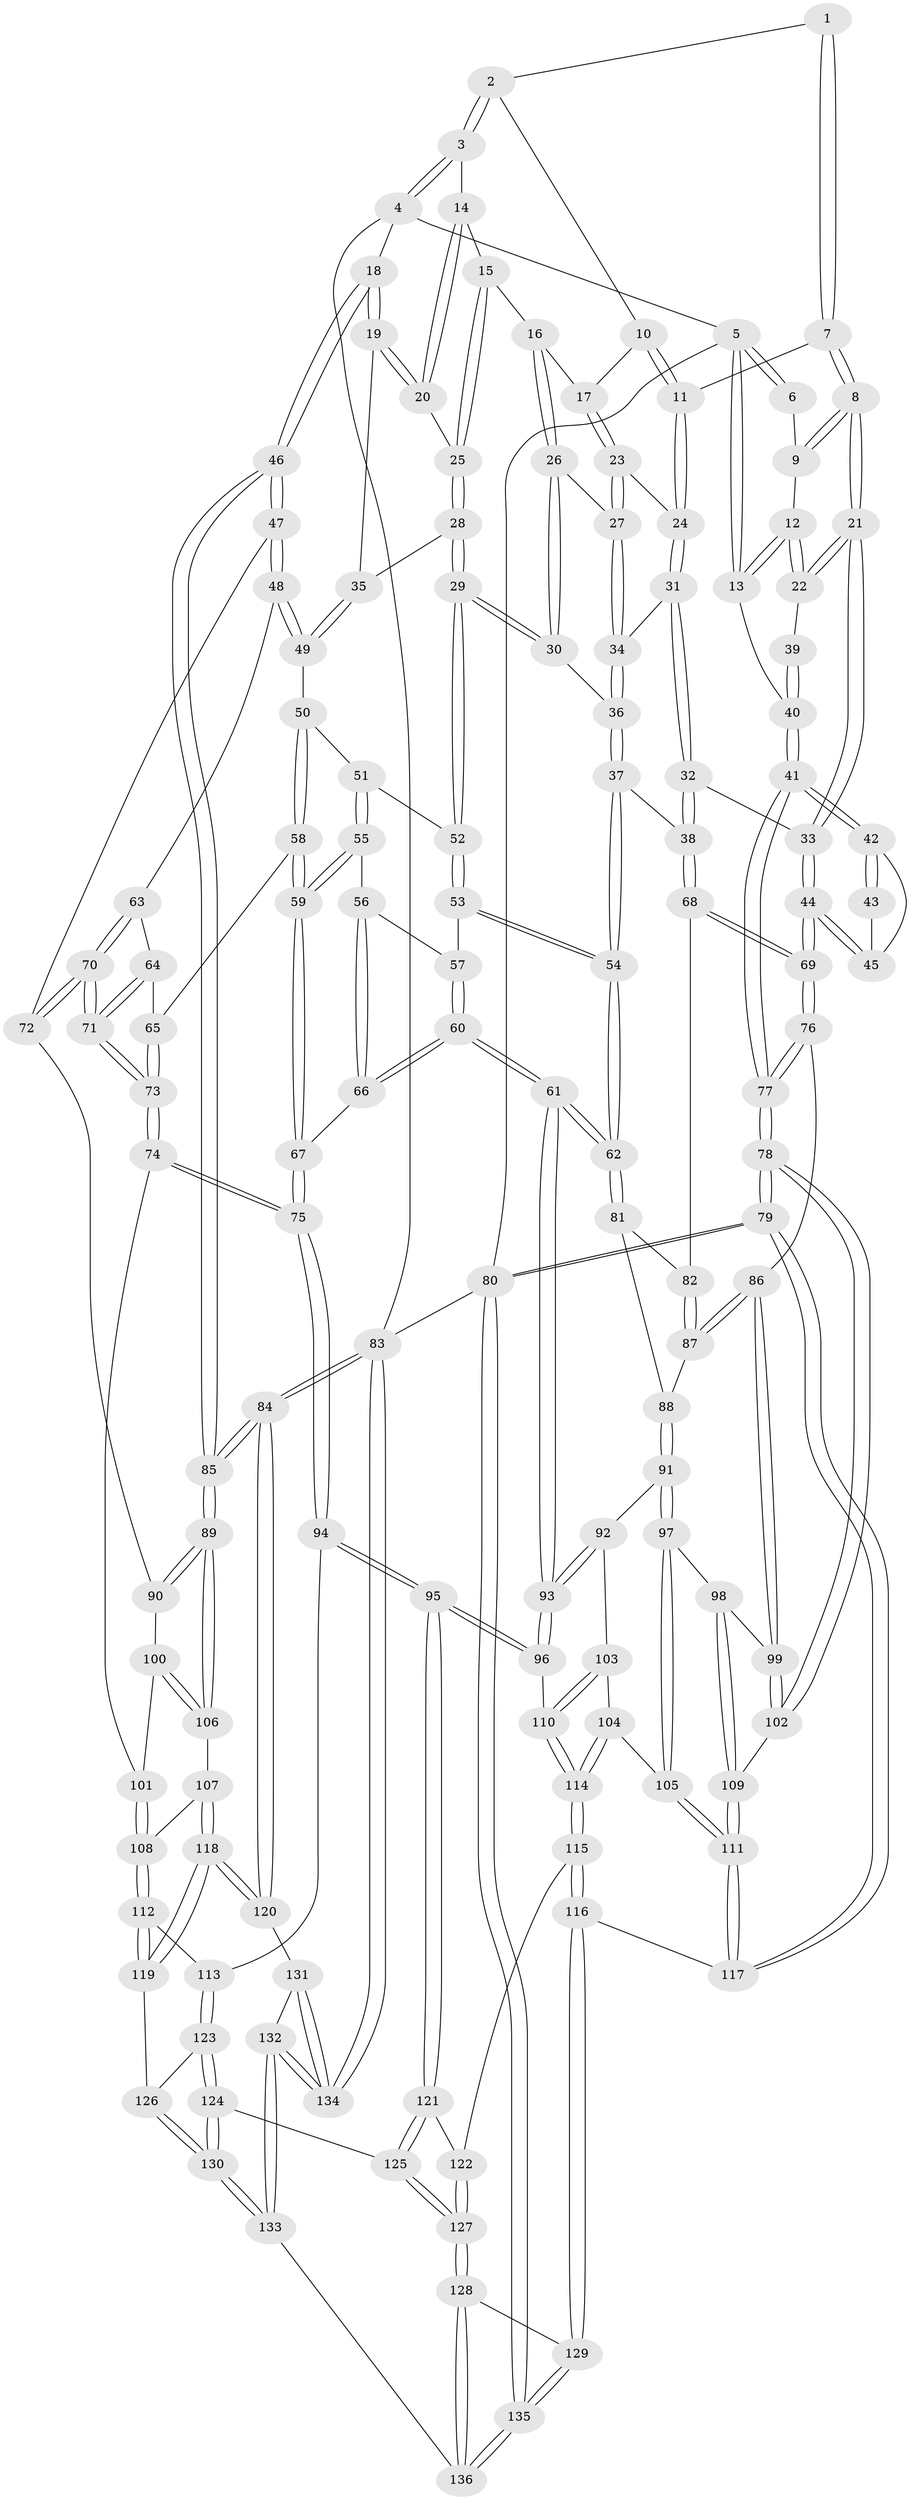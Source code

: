 // coarse degree distribution, {3: 0.09876543209876543, 4: 0.41975308641975306, 6: 0.12345679012345678, 5: 0.3333333333333333, 2: 0.012345679012345678, 7: 0.012345679012345678}
// Generated by graph-tools (version 1.1) at 2025/42/03/06/25 10:42:31]
// undirected, 136 vertices, 337 edges
graph export_dot {
graph [start="1"]
  node [color=gray90,style=filled];
  1 [pos="+0.3998649867963284+0"];
  2 [pos="+0.4842270197036245+0"];
  3 [pos="+0.7219501719215958+0"];
  4 [pos="+1+0"];
  5 [pos="+0+0"];
  6 [pos="+0.1957592794379269+0"];
  7 [pos="+0.32943754779863543+0.07763966739890084"];
  8 [pos="+0.23684364623113355+0.09573883642503415"];
  9 [pos="+0.20090317754330106+0"];
  10 [pos="+0.4783602712662861+0"];
  11 [pos="+0.3846795190685213+0.10498917465158367"];
  12 [pos="+0.10116178250166914+0.06155539854314709"];
  13 [pos="+0+0"];
  14 [pos="+0.6835134958328334+0"];
  15 [pos="+0.6007283659513458+0.09801768502252117"];
  16 [pos="+0.5732851265884261+0.102832667473074"];
  17 [pos="+0.5227226024085296+0.09716436663422459"];
  18 [pos="+1+0"];
  19 [pos="+0.7673367848583263+0.16149184809962544"];
  20 [pos="+0.7455297179570143+0.13547591708374657"];
  21 [pos="+0.18874528843474742+0.16377675645225762"];
  22 [pos="+0.18633475578786018+0.16358988213031725"];
  23 [pos="+0.4801609167472507+0.13304422208840516"];
  24 [pos="+0.38776577888349223+0.10911243562035902"];
  25 [pos="+0.6165730015682938+0.11723069346023202"];
  26 [pos="+0.5629246601200042+0.20454357698158543"];
  27 [pos="+0.4831545705199189+0.16897081000942016"];
  28 [pos="+0.6487371999660629+0.23310081492851045"];
  29 [pos="+0.621169266694192+0.26373018185789604"];
  30 [pos="+0.5931038745480317+0.25276407934786305"];
  31 [pos="+0.3683768069104087+0.19144705677141993"];
  32 [pos="+0.29679768073453255+0.2930109541911288"];
  33 [pos="+0.2447634715401224+0.25020630484287637"];
  34 [pos="+0.46989699843804456+0.21259971458563046"];
  35 [pos="+0.7630953462528572+0.19958883191382812"];
  36 [pos="+0.47381243243975507+0.2654100365874117"];
  37 [pos="+0.41880191282260804+0.34622876860932633"];
  38 [pos="+0.3067280201043319+0.31248850504798725"];
  39 [pos="+0.17853897913533626+0.16627622838412917"];
  40 [pos="+0+0"];
  41 [pos="+0+0.0982971585103222"];
  42 [pos="+0+0.10940337248271645"];
  43 [pos="+0.12106589401713128+0.19200190913306878"];
  44 [pos="+0.07241159264727393+0.36895088362213896"];
  45 [pos="+0.06448604122097812+0.2870649640537049"];
  46 [pos="+1+0.2623389317656716"];
  47 [pos="+1+0.29208147080893276"];
  48 [pos="+0.8418877953983408+0.2997147154358137"];
  49 [pos="+0.8376446419697432+0.2964473055665241"];
  50 [pos="+0.7181640451508621+0.32022096615486634"];
  51 [pos="+0.6382175656004829+0.29509110238950675"];
  52 [pos="+0.6218630635475889+0.27113660299670944"];
  53 [pos="+0.5639380263061812+0.34173716604104404"];
  54 [pos="+0.4538240175753649+0.39309361632020046"];
  55 [pos="+0.6547440104979292+0.37358692779224856"];
  56 [pos="+0.6314818686652723+0.387910073043092"];
  57 [pos="+0.5970554117319702+0.3832221919420802"];
  58 [pos="+0.6944226711803472+0.3987789756091347"];
  59 [pos="+0.6938546996255486+0.3989518555154645"];
  60 [pos="+0.4981956719799321+0.5082928647082998"];
  61 [pos="+0.48909535889594136+0.5111985220955803"];
  62 [pos="+0.47445575074791113+0.47047739322408066"];
  63 [pos="+0.8242904284409064+0.3346307682537625"];
  64 [pos="+0.7509554085650728+0.38870234123231917"];
  65 [pos="+0.7327995340273744+0.3981456523092872"];
  66 [pos="+0.5922381388660148+0.4894163359210518"];
  67 [pos="+0.668497770137559+0.4961042179674608"];
  68 [pos="+0.27401481522714466+0.36925472843783763"];
  69 [pos="+0.06803484193856187+0.38435509953479075"];
  70 [pos="+0.8241028982150661+0.5117276436858365"];
  71 [pos="+0.8200454247540424+0.515240747597553"];
  72 [pos="+0.8981205562206794+0.4943191522325892"];
  73 [pos="+0.7843214613129427+0.5508847106738681"];
  74 [pos="+0.7746905706585016+0.5646271862059464"];
  75 [pos="+0.7641029945885304+0.573077816991779"];
  76 [pos="+0.052318901451708116+0.4093070272144204"];
  77 [pos="+0+0.445010584155948"];
  78 [pos="+0+0.6924899778784891"];
  79 [pos="+0+1"];
  80 [pos="+0+1"];
  81 [pos="+0.29299477922552236+0.4533187282855525"];
  82 [pos="+0.27258509372800427+0.37538765599722934"];
  83 [pos="+1+1"];
  84 [pos="+1+0.8180011826002899"];
  85 [pos="+1+0.6574095777041064"];
  86 [pos="+0.13553432988663508+0.5052173101272417"];
  87 [pos="+0.15739793281760142+0.49432135983960823"];
  88 [pos="+0.29571383396462625+0.509418371548874"];
  89 [pos="+1+0.6475562867025225"];
  90 [pos="+0.9424031082960677+0.5532676025698484"];
  91 [pos="+0.30206471919119976+0.5200825888648836"];
  92 [pos="+0.3680475763688507+0.5505355128106321"];
  93 [pos="+0.4820137280143857+0.5327291388293888"];
  94 [pos="+0.758723325324828+0.5910531369865171"];
  95 [pos="+0.5361329893208587+0.6598587341210148"];
  96 [pos="+0.5073838196764076+0.6249062774219589"];
  97 [pos="+0.22370031399880208+0.5998435231646434"];
  98 [pos="+0.1626279857853595+0.5602264485503923"];
  99 [pos="+0.135315186261889+0.5241687699081471"];
  100 [pos="+0.8976834238697811+0.6034422457780498"];
  101 [pos="+0.8880918508330401+0.6023945374224713"];
  102 [pos="+0.03548874979220135+0.6117896578815165"];
  103 [pos="+0.3444670077670757+0.5877477142545865"];
  104 [pos="+0.25270860435991027+0.6512865173827349"];
  105 [pos="+0.2450928587311765+0.6478149820733595"];
  106 [pos="+0.9773987795795918+0.6654021695767097"];
  107 [pos="+0.9234179917351315+0.6919342579678363"];
  108 [pos="+0.8890448741456762+0.68712314639616"];
  109 [pos="+0.12939776224189725+0.675869003735229"];
  110 [pos="+0.3554280632339295+0.7070065080516513"];
  111 [pos="+0.148331587322528+0.7166635552089945"];
  112 [pos="+0.805981481048282+0.6886277980464407"];
  113 [pos="+0.7767318986568594+0.6712564329079921"];
  114 [pos="+0.32494437938397897+0.737589889298092"];
  115 [pos="+0.3210737207045424+0.8077449842618016"];
  116 [pos="+0.3013634445311983+0.8329180102854145"];
  117 [pos="+0.12645341657801942+0.7963441464791537"];
  118 [pos="+0.9010685808632095+0.839539861718785"];
  119 [pos="+0.8797394815818594+0.8371480321487775"];
  120 [pos="+0.9023833278668175+0.840157966887041"];
  121 [pos="+0.5606714688056454+0.7848053835506973"];
  122 [pos="+0.3602486660348245+0.8071732016000666"];
  123 [pos="+0.7175140679244493+0.7539436797404314"];
  124 [pos="+0.614761523720549+0.832495329546701"];
  125 [pos="+0.5935651994785942+0.8273177901823312"];
  126 [pos="+0.8554484649059347+0.8467608090409443"];
  127 [pos="+0.5064815904303726+0.9386795601831107"];
  128 [pos="+0.4601735374564319+1"];
  129 [pos="+0.3026135758440215+0.8445195359736939"];
  130 [pos="+0.7246762308226852+0.9468921198894198"];
  131 [pos="+0.9066778839105812+0.8962440428325509"];
  132 [pos="+0.8395550952006767+1"];
  133 [pos="+0.7850689515230852+1"];
  134 [pos="+1+1"];
  135 [pos="+0.07558476179036935+1"];
  136 [pos="+0.4475497642258035+1"];
  1 -- 2;
  1 -- 7;
  1 -- 7;
  2 -- 3;
  2 -- 3;
  2 -- 10;
  3 -- 4;
  3 -- 4;
  3 -- 14;
  4 -- 5;
  4 -- 18;
  4 -- 83;
  5 -- 6;
  5 -- 6;
  5 -- 13;
  5 -- 13;
  5 -- 80;
  6 -- 9;
  7 -- 8;
  7 -- 8;
  7 -- 11;
  8 -- 9;
  8 -- 9;
  8 -- 21;
  8 -- 21;
  9 -- 12;
  10 -- 11;
  10 -- 11;
  10 -- 17;
  11 -- 24;
  11 -- 24;
  12 -- 13;
  12 -- 13;
  12 -- 22;
  12 -- 22;
  13 -- 40;
  14 -- 15;
  14 -- 20;
  14 -- 20;
  15 -- 16;
  15 -- 25;
  15 -- 25;
  16 -- 17;
  16 -- 26;
  16 -- 26;
  17 -- 23;
  17 -- 23;
  18 -- 19;
  18 -- 19;
  18 -- 46;
  18 -- 46;
  19 -- 20;
  19 -- 20;
  19 -- 35;
  20 -- 25;
  21 -- 22;
  21 -- 22;
  21 -- 33;
  21 -- 33;
  22 -- 39;
  23 -- 24;
  23 -- 27;
  23 -- 27;
  24 -- 31;
  24 -- 31;
  25 -- 28;
  25 -- 28;
  26 -- 27;
  26 -- 30;
  26 -- 30;
  27 -- 34;
  27 -- 34;
  28 -- 29;
  28 -- 29;
  28 -- 35;
  29 -- 30;
  29 -- 30;
  29 -- 52;
  29 -- 52;
  30 -- 36;
  31 -- 32;
  31 -- 32;
  31 -- 34;
  32 -- 33;
  32 -- 38;
  32 -- 38;
  33 -- 44;
  33 -- 44;
  34 -- 36;
  34 -- 36;
  35 -- 49;
  35 -- 49;
  36 -- 37;
  36 -- 37;
  37 -- 38;
  37 -- 54;
  37 -- 54;
  38 -- 68;
  38 -- 68;
  39 -- 40;
  39 -- 40;
  40 -- 41;
  40 -- 41;
  41 -- 42;
  41 -- 42;
  41 -- 77;
  41 -- 77;
  42 -- 43;
  42 -- 43;
  42 -- 45;
  43 -- 45;
  44 -- 45;
  44 -- 45;
  44 -- 69;
  44 -- 69;
  46 -- 47;
  46 -- 47;
  46 -- 85;
  46 -- 85;
  47 -- 48;
  47 -- 48;
  47 -- 72;
  48 -- 49;
  48 -- 49;
  48 -- 63;
  49 -- 50;
  50 -- 51;
  50 -- 58;
  50 -- 58;
  51 -- 52;
  51 -- 55;
  51 -- 55;
  52 -- 53;
  52 -- 53;
  53 -- 54;
  53 -- 54;
  53 -- 57;
  54 -- 62;
  54 -- 62;
  55 -- 56;
  55 -- 59;
  55 -- 59;
  56 -- 57;
  56 -- 66;
  56 -- 66;
  57 -- 60;
  57 -- 60;
  58 -- 59;
  58 -- 59;
  58 -- 65;
  59 -- 67;
  59 -- 67;
  60 -- 61;
  60 -- 61;
  60 -- 66;
  60 -- 66;
  61 -- 62;
  61 -- 62;
  61 -- 93;
  61 -- 93;
  62 -- 81;
  62 -- 81;
  63 -- 64;
  63 -- 70;
  63 -- 70;
  64 -- 65;
  64 -- 71;
  64 -- 71;
  65 -- 73;
  65 -- 73;
  66 -- 67;
  67 -- 75;
  67 -- 75;
  68 -- 69;
  68 -- 69;
  68 -- 82;
  69 -- 76;
  69 -- 76;
  70 -- 71;
  70 -- 71;
  70 -- 72;
  70 -- 72;
  71 -- 73;
  71 -- 73;
  72 -- 90;
  73 -- 74;
  73 -- 74;
  74 -- 75;
  74 -- 75;
  74 -- 101;
  75 -- 94;
  75 -- 94;
  76 -- 77;
  76 -- 77;
  76 -- 86;
  77 -- 78;
  77 -- 78;
  78 -- 79;
  78 -- 79;
  78 -- 102;
  78 -- 102;
  79 -- 80;
  79 -- 80;
  79 -- 117;
  79 -- 117;
  80 -- 135;
  80 -- 135;
  80 -- 83;
  81 -- 82;
  81 -- 88;
  82 -- 87;
  82 -- 87;
  83 -- 84;
  83 -- 84;
  83 -- 134;
  83 -- 134;
  84 -- 85;
  84 -- 85;
  84 -- 120;
  84 -- 120;
  85 -- 89;
  85 -- 89;
  86 -- 87;
  86 -- 87;
  86 -- 99;
  86 -- 99;
  87 -- 88;
  88 -- 91;
  88 -- 91;
  89 -- 90;
  89 -- 90;
  89 -- 106;
  89 -- 106;
  90 -- 100;
  91 -- 92;
  91 -- 97;
  91 -- 97;
  92 -- 93;
  92 -- 93;
  92 -- 103;
  93 -- 96;
  93 -- 96;
  94 -- 95;
  94 -- 95;
  94 -- 113;
  95 -- 96;
  95 -- 96;
  95 -- 121;
  95 -- 121;
  96 -- 110;
  97 -- 98;
  97 -- 105;
  97 -- 105;
  98 -- 99;
  98 -- 109;
  98 -- 109;
  99 -- 102;
  99 -- 102;
  100 -- 101;
  100 -- 106;
  100 -- 106;
  101 -- 108;
  101 -- 108;
  102 -- 109;
  103 -- 104;
  103 -- 110;
  103 -- 110;
  104 -- 105;
  104 -- 114;
  104 -- 114;
  105 -- 111;
  105 -- 111;
  106 -- 107;
  107 -- 108;
  107 -- 118;
  107 -- 118;
  108 -- 112;
  108 -- 112;
  109 -- 111;
  109 -- 111;
  110 -- 114;
  110 -- 114;
  111 -- 117;
  111 -- 117;
  112 -- 113;
  112 -- 119;
  112 -- 119;
  113 -- 123;
  113 -- 123;
  114 -- 115;
  114 -- 115;
  115 -- 116;
  115 -- 116;
  115 -- 122;
  116 -- 117;
  116 -- 129;
  116 -- 129;
  118 -- 119;
  118 -- 119;
  118 -- 120;
  118 -- 120;
  119 -- 126;
  120 -- 131;
  121 -- 122;
  121 -- 125;
  121 -- 125;
  122 -- 127;
  122 -- 127;
  123 -- 124;
  123 -- 124;
  123 -- 126;
  124 -- 125;
  124 -- 130;
  124 -- 130;
  125 -- 127;
  125 -- 127;
  126 -- 130;
  126 -- 130;
  127 -- 128;
  127 -- 128;
  128 -- 129;
  128 -- 136;
  128 -- 136;
  129 -- 135;
  129 -- 135;
  130 -- 133;
  130 -- 133;
  131 -- 132;
  131 -- 134;
  131 -- 134;
  132 -- 133;
  132 -- 133;
  132 -- 134;
  132 -- 134;
  133 -- 136;
  135 -- 136;
  135 -- 136;
}

